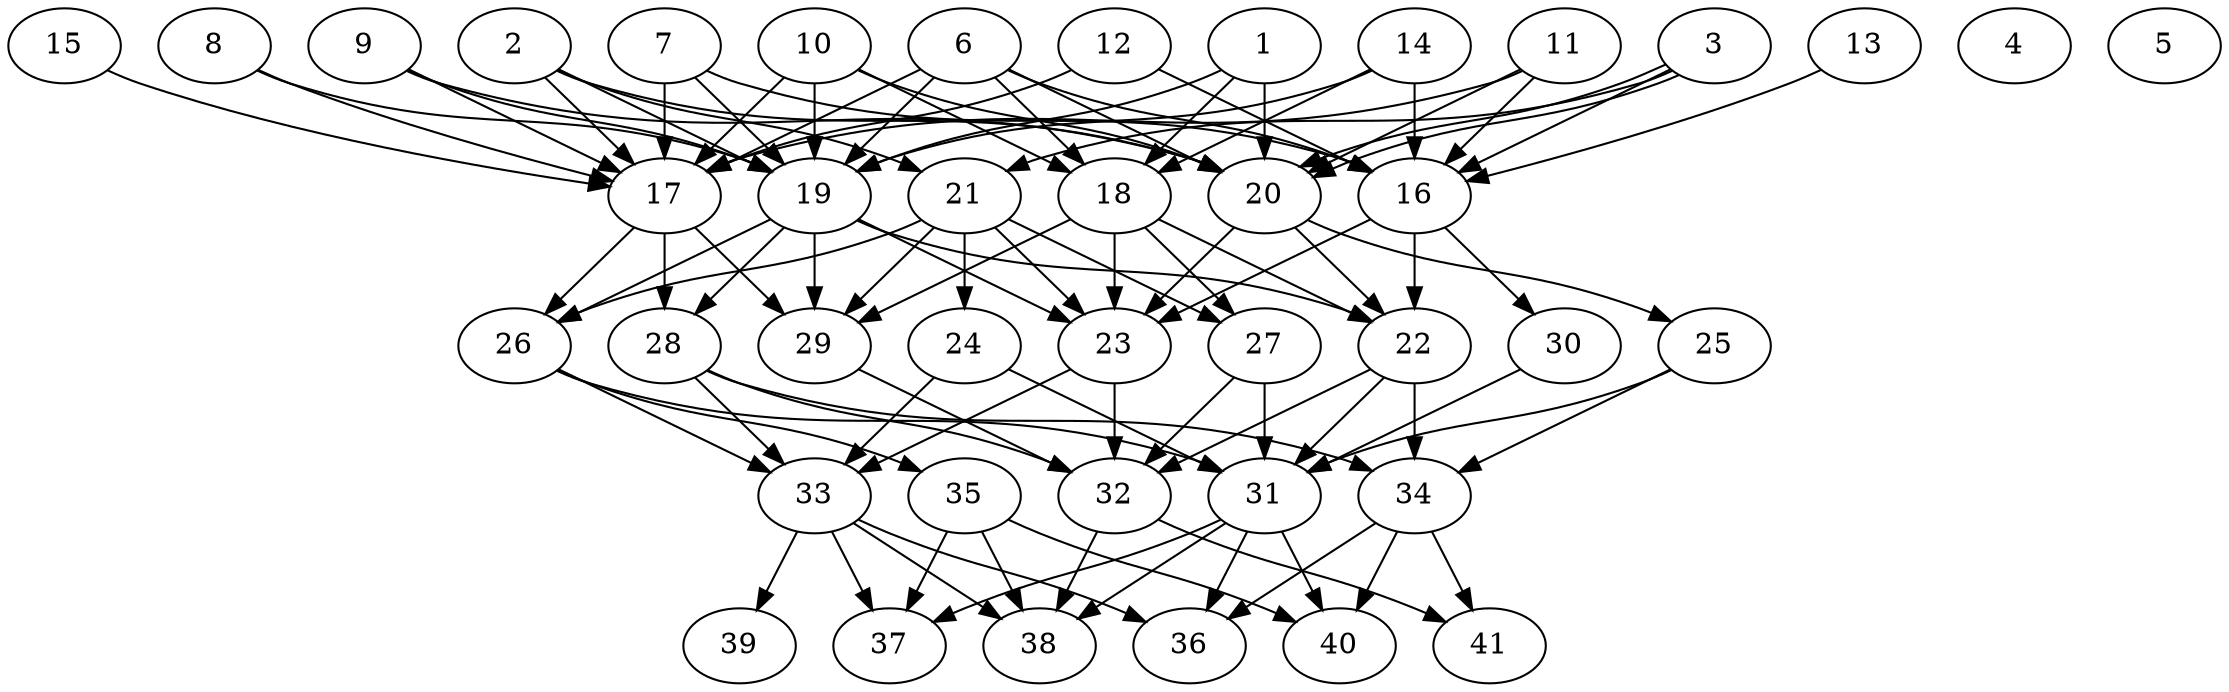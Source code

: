// DAG (tier=3-complex, mode=compute, n=41, ccr=0.451, fat=0.726, density=0.765, regular=0.323, jump=0.310, mindata=1048576, maxdata=16777216)
// DAG automatically generated by daggen at Sun Aug 24 16:33:34 2025
// /home/ermia/Project/Environments/daggen/bin/daggen --dot --ccr 0.451 --fat 0.726 --regular 0.323 --density 0.765 --jump 0.310 --mindata 1048576 --maxdata 16777216 -n 41 
digraph G {
  1 [size="1564759880137283072", alpha="0.01", expect_size="782379940068641536"]
  1 -> 18 [size ="2230683950907392"]
  1 -> 19 [size ="2230683950907392"]
  1 -> 20 [size ="2230683950907392"]
  2 [size="1052292938583288", alpha="0.09", expect_size="526146469291644"]
  2 -> 17 [size ="18473862299648"]
  2 -> 19 [size ="18473862299648"]
  2 -> 20 [size ="18473862299648"]
  2 -> 21 [size ="18473862299648"]
  3 [size="3810915096946679296", alpha="0.12", expect_size="1905457548473339648"]
  3 -> 16 [size ="1990992790028288"]
  3 -> 20 [size ="1990992790028288"]
  3 -> 20 [size ="1990992790028288"]
  3 -> 21 [size ="1990992790028288"]
  4 [size="25447416312154844", alpha="0.06", expect_size="12723708156077422"]
  5 [size="158952325472321536000", alpha="0.15", expect_size="79476162736160768000"]
  6 [size="3635487441603058991104", alpha="0.17", expect_size="1817743720801529495552"]
  6 -> 16 [size ="1891465479323648"]
  6 -> 17 [size ="1891465479323648"]
  6 -> 18 [size ="1891465479323648"]
  6 -> 19 [size ="1891465479323648"]
  6 -> 20 [size ="1891465479323648"]
  7 [size="1500060372654238990336", alpha="0.16", expect_size="750030186327119495168"]
  7 -> 16 [size ="1048324685692928"]
  7 -> 17 [size ="1048324685692928"]
  7 -> 19 [size ="1048324685692928"]
  8 [size="5437316397450988", alpha="0.04", expect_size="2718658198725494"]
  8 -> 17 [size ="146569114419200"]
  8 -> 19 [size ="146569114419200"]
  9 [size="19189369074033300", alpha="0.13", expect_size="9594684537016650"]
  9 -> 17 [size ="982074471219200"]
  9 -> 19 [size ="982074471219200"]
  9 -> 20 [size ="982074471219200"]
  10 [size="26656469604863544", alpha="0.00", expect_size="13328234802431772"]
  10 -> 17 [size ="42769854758912"]
  10 -> 18 [size ="42769854758912"]
  10 -> 19 [size ="42769854758912"]
  10 -> 20 [size ="42769854758912"]
  11 [size="1700389780704968310784", alpha="0.05", expect_size="850194890352484155392"]
  11 -> 16 [size ="1139695878668288"]
  11 -> 17 [size ="1139695878668288"]
  11 -> 20 [size ="1139695878668288"]
  12 [size="92620375877428656", alpha="0.05", expect_size="46310187938714328"]
  12 -> 16 [size ="2234789629263872"]
  12 -> 17 [size ="2234789629263872"]
  13 [size="115525914406723120", alpha="0.16", expect_size="57762957203361560"]
  13 -> 16 [size ="1814174355161088"]
  14 [size="1738223879898379", alpha="0.17", expect_size="869111939949189"]
  14 -> 16 [size ="136712239972352"]
  14 -> 18 [size ="136712239972352"]
  14 -> 19 [size ="136712239972352"]
  15 [size="363517674181263", alpha="0.05", expect_size="181758837090631"]
  15 -> 17 [size ="24100680499200"]
  16 [size="1408592021582461796352", alpha="0.06", expect_size="704296010791230898176"]
  16 -> 22 [size ="1005264014671872"]
  16 -> 23 [size ="1005264014671872"]
  16 -> 30 [size ="1005264014671872"]
  17 [size="4044715609029609472", alpha="0.19", expect_size="2022357804514804736"]
  17 -> 26 [size ="1809243195834368"]
  17 -> 28 [size ="1809243195834368"]
  17 -> 29 [size ="1809243195834368"]
  18 [size="914405728786701440", alpha="0.10", expect_size="457202864393350720"]
  18 -> 22 [size ="1537215511396352"]
  18 -> 23 [size ="1537215511396352"]
  18 -> 27 [size ="1537215511396352"]
  18 -> 29 [size ="1537215511396352"]
  19 [size="40101089642843024", alpha="0.13", expect_size="20050544821421512"]
  19 -> 22 [size ="961848396480512"]
  19 -> 23 [size ="961848396480512"]
  19 -> 26 [size ="961848396480512"]
  19 -> 28 [size ="961848396480512"]
  19 -> 29 [size ="961848396480512"]
  20 [size="72818467414472654848", alpha="0.02", expect_size="36409233707236327424"]
  20 -> 22 [size ="139503255683072"]
  20 -> 23 [size ="139503255683072"]
  20 -> 25 [size ="139503255683072"]
  21 [size="13671329887192178", alpha="0.09", expect_size="6835664943596089"]
  21 -> 23 [size ="233772393955328"]
  21 -> 24 [size ="233772393955328"]
  21 -> 26 [size ="233772393955328"]
  21 -> 27 [size ="233772393955328"]
  21 -> 29 [size ="233772393955328"]
  22 [size="86558107326732256", alpha="0.01", expect_size="43279053663366128"]
  22 -> 31 [size ="2191461504253952"]
  22 -> 32 [size ="2191461504253952"]
  22 -> 34 [size ="2191461504253952"]
  23 [size="1678601352127063261184", alpha="0.07", expect_size="839300676063531630592"]
  23 -> 32 [size ="1129939088703488"]
  23 -> 33 [size ="1129939088703488"]
  24 [size="50003111819783608", alpha="0.11", expect_size="25001555909891804"]
  24 -> 31 [size ="1025011695484928"]
  24 -> 33 [size ="1025011695484928"]
  25 [size="455708180433862656000", alpha="0.05", expect_size="227854090216931328000"]
  25 -> 31 [size ="473748524236800"]
  25 -> 34 [size ="473748524236800"]
  26 [size="1441267268051779190784", alpha="0.06", expect_size="720633634025889595392"]
  26 -> 31 [size ="1020750660108288"]
  26 -> 33 [size ="1020750660108288"]
  26 -> 35 [size ="1020750660108288"]
  27 [size="18205062854833340416", alpha="0.06", expect_size="9102531427416670208"]
  27 -> 31 [size ="55362807922688"]
  27 -> 32 [size ="55362807922688"]
  28 [size="2392374464777598009344", alpha="0.01", expect_size="1196187232388799004672"]
  28 -> 32 [size ="1431010298298368"]
  28 -> 33 [size ="1431010298298368"]
  28 -> 34 [size ="1431010298298368"]
  29 [size="28310593187851864", alpha="0.14", expect_size="14155296593925932"]
  29 -> 32 [size ="1194308132667392"]
  30 [size="2927447317730557952000", alpha="0.11", expect_size="1463723658865278976000"]
  30 -> 31 [size ="1637128287027200"]
  31 [size="13188334545624336", alpha="0.10", expect_size="6594167272812168"]
  31 -> 36 [size ="1606336592740352"]
  31 -> 37 [size ="1606336592740352"]
  31 -> 38 [size ="1606336592740352"]
  31 -> 40 [size ="1606336592740352"]
  32 [size="44437404282238200", alpha="0.03", expect_size="22218702141119100"]
  32 -> 38 [size ="1262311767539712"]
  32 -> 41 [size ="1262311767539712"]
  33 [size="47906057454621248", alpha="0.14", expect_size="23953028727310624"]
  33 -> 36 [size ="29901562314752"]
  33 -> 37 [size ="29901562314752"]
  33 -> 38 [size ="29901562314752"]
  33 -> 39 [size ="29901562314752"]
  34 [size="4867364432642048000", alpha="0.03", expect_size="2433682216321024000"]
  34 -> 36 [size ="22976607027200"]
  34 -> 40 [size ="22976607027200"]
  34 -> 41 [size ="22976607027200"]
  35 [size="1356366177982480384000", alpha="0.08", expect_size="678183088991240192000"]
  35 -> 37 [size ="980260015308800"]
  35 -> 38 [size ="980260015308800"]
  35 -> 40 [size ="980260015308800"]
  36 [size="1801227272581264965632", alpha="0.08", expect_size="900613636290632482816"]
  37 [size="23646622992268640", alpha="0.19", expect_size="11823311496134320"]
  38 [size="97509009504863168", alpha="0.14", expect_size="48754504752431584"]
  39 [size="2918027580290367488000", alpha="0.11", expect_size="1459013790145183744000"]
  40 [size="1614866121123133184", alpha="0.18", expect_size="807433060561566592"]
  41 [size="975586387353432192", alpha="0.16", expect_size="487793193676716096"]
}
